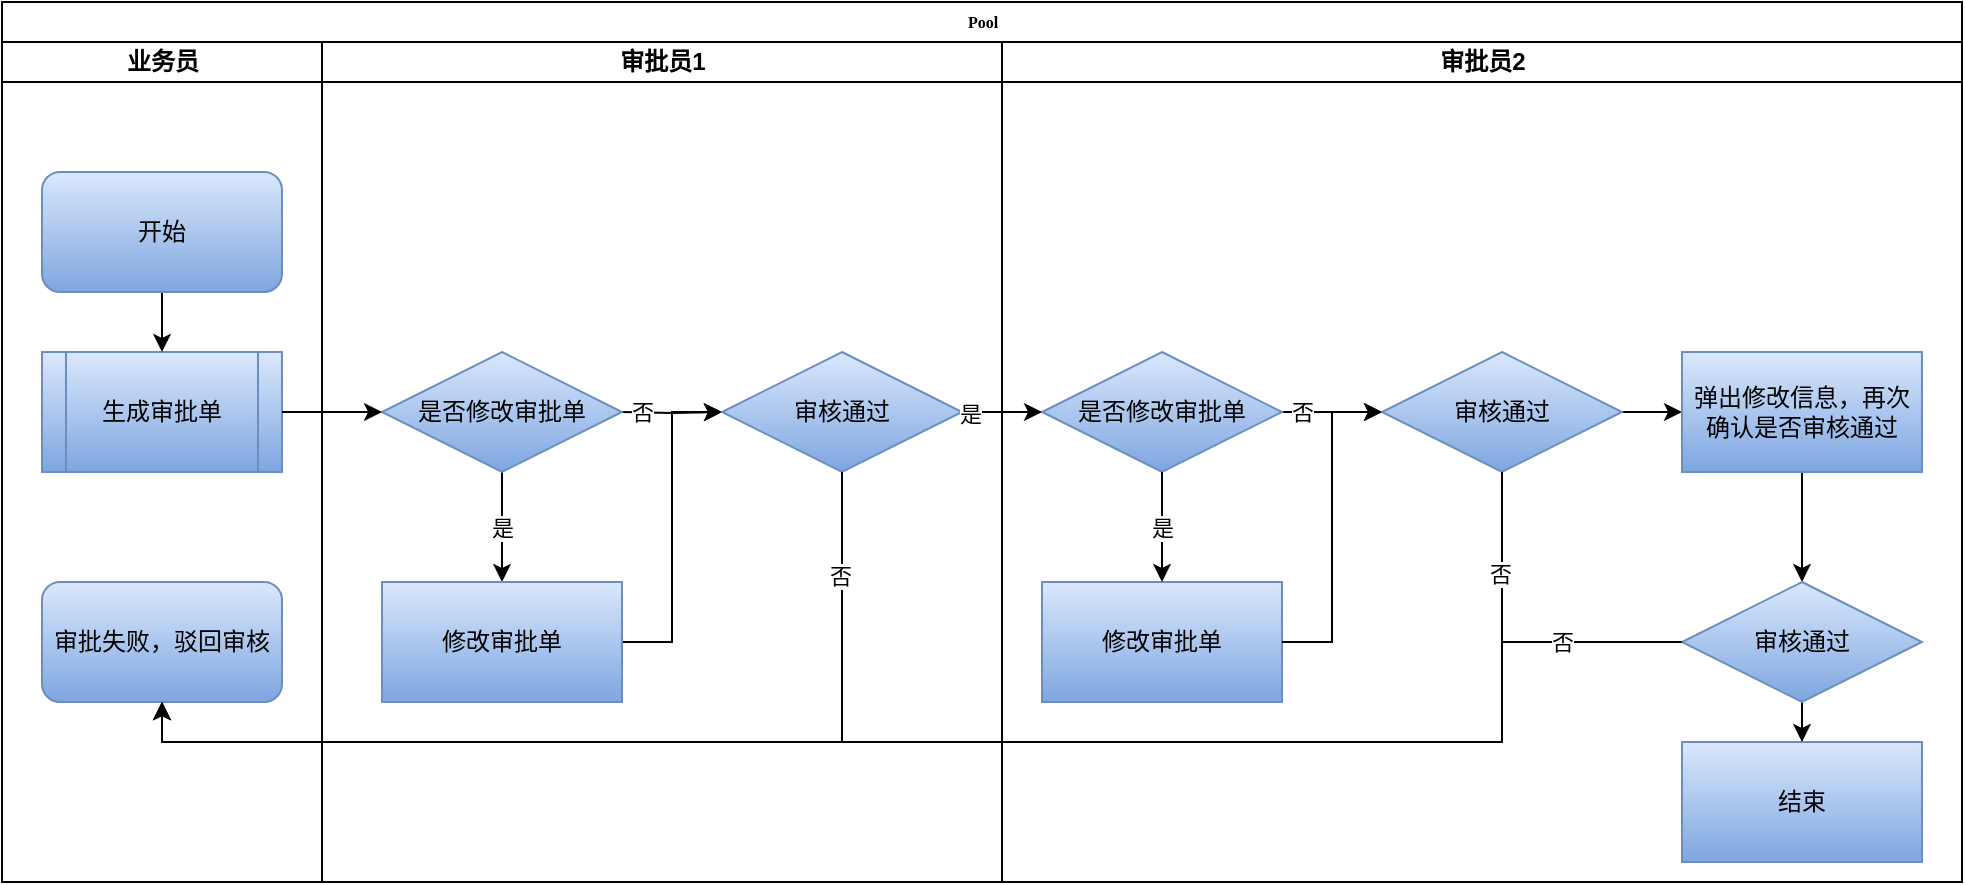 <mxfile version="16.2.2" type="github"><diagram name="Page-1" id="74e2e168-ea6b-b213-b513-2b3c1d86103e"><mxGraphModel dx="1237" dy="657" grid="1" gridSize="10" guides="1" tooltips="1" connect="1" arrows="1" fold="1" page="1" pageScale="1" pageWidth="1100" pageHeight="850" background="none" math="0" shadow="0"><root><mxCell id="0"/><mxCell id="1" parent="0"/><mxCell id="77e6c97f196da883-1" value="Pool" style="swimlane;html=1;childLayout=stackLayout;startSize=20;rounded=0;shadow=0;labelBackgroundColor=none;strokeWidth=1;fontFamily=Verdana;fontSize=8;align=center;" parent="1" vertex="1"><mxGeometry x="70" y="40" width="980" height="440" as="geometry"/></mxCell><mxCell id="77e6c97f196da883-2" value="业务员" style="swimlane;html=1;startSize=20;" parent="77e6c97f196da883-1" vertex="1"><mxGeometry y="20" width="160" height="420" as="geometry"/></mxCell><mxCell id="1piqZqNpJrf6DNhW84Io-1" value="生成审批单" style="shape=process;whiteSpace=wrap;html=1;backgroundOutline=1;fillColor=#dae8fc;gradientColor=#7ea6e0;strokeColor=#6c8ebf;" vertex="1" parent="77e6c97f196da883-2"><mxGeometry x="20" y="155" width="120" height="60" as="geometry"/></mxCell><mxCell id="1piqZqNpJrf6DNhW84Io-3" style="edgeStyle=orthogonalEdgeStyle;rounded=0;orthogonalLoop=1;jettySize=auto;html=1;entryX=0.5;entryY=0;entryDx=0;entryDy=0;" edge="1" parent="77e6c97f196da883-2" source="1piqZqNpJrf6DNhW84Io-2" target="1piqZqNpJrf6DNhW84Io-1"><mxGeometry relative="1" as="geometry"/></mxCell><mxCell id="1piqZqNpJrf6DNhW84Io-2" value="开始" style="rounded=1;whiteSpace=wrap;html=1;fillColor=#dae8fc;gradientColor=#7ea6e0;strokeColor=#6c8ebf;" vertex="1" parent="77e6c97f196da883-2"><mxGeometry x="20" y="65" width="120" height="60" as="geometry"/></mxCell><mxCell id="1piqZqNpJrf6DNhW84Io-35" value="审批失败，驳回审核" style="rounded=1;whiteSpace=wrap;html=1;fillColor=#dae8fc;gradientColor=#7ea6e0;strokeColor=#6c8ebf;" vertex="1" parent="77e6c97f196da883-2"><mxGeometry x="20" y="270" width="120" height="60" as="geometry"/></mxCell><mxCell id="77e6c97f196da883-3" value="审批员1" style="swimlane;html=1;startSize=20;" parent="77e6c97f196da883-1" vertex="1"><mxGeometry x="160" y="20" width="340" height="420" as="geometry"/></mxCell><mxCell id="1piqZqNpJrf6DNhW84Io-23" value="否" style="edgeStyle=orthogonalEdgeStyle;rounded=0;orthogonalLoop=1;jettySize=auto;html=1;entryX=0;entryY=0.5;entryDx=0;entryDy=0;" edge="1" parent="77e6c97f196da883-3" target="1piqZqNpJrf6DNhW84Io-22"><mxGeometry x="-0.6" relative="1" as="geometry"><mxPoint x="150" y="185" as="sourcePoint"/><mxPoint as="offset"/></mxGeometry></mxCell><mxCell id="1piqZqNpJrf6DNhW84Io-25" value="是" style="edgeStyle=orthogonalEdgeStyle;rounded=0;orthogonalLoop=1;jettySize=auto;html=1;entryX=0.5;entryY=0;entryDx=0;entryDy=0;" edge="1" parent="77e6c97f196da883-3" source="1piqZqNpJrf6DNhW84Io-16" target="1piqZqNpJrf6DNhW84Io-19"><mxGeometry relative="1" as="geometry"/></mxCell><mxCell id="1piqZqNpJrf6DNhW84Io-16" value="是否修改审批单" style="rhombus;whiteSpace=wrap;html=1;fillColor=#dae8fc;gradientColor=#7ea6e0;strokeColor=#6c8ebf;" vertex="1" parent="77e6c97f196da883-3"><mxGeometry x="30" y="155" width="120" height="60" as="geometry"/></mxCell><mxCell id="1piqZqNpJrf6DNhW84Io-26" style="edgeStyle=orthogonalEdgeStyle;rounded=0;orthogonalLoop=1;jettySize=auto;html=1;entryX=0;entryY=0.5;entryDx=0;entryDy=0;" edge="1" parent="77e6c97f196da883-3" source="1piqZqNpJrf6DNhW84Io-19" target="1piqZqNpJrf6DNhW84Io-22"><mxGeometry relative="1" as="geometry"/></mxCell><mxCell id="1piqZqNpJrf6DNhW84Io-19" value="修改审批单" style="whiteSpace=wrap;html=1;fillColor=#dae8fc;gradientColor=#7ea6e0;strokeColor=#6c8ebf;" vertex="1" parent="77e6c97f196da883-3"><mxGeometry x="30" y="270" width="120" height="60" as="geometry"/></mxCell><mxCell id="1piqZqNpJrf6DNhW84Io-22" value="审核通过" style="rhombus;whiteSpace=wrap;html=1;fillColor=#dae8fc;gradientColor=#7ea6e0;strokeColor=#6c8ebf;" vertex="1" parent="77e6c97f196da883-3"><mxGeometry x="200" y="155" width="120" height="60" as="geometry"/></mxCell><mxCell id="77e6c97f196da883-4" value="审批员2" style="swimlane;html=1;startSize=20;" parent="77e6c97f196da883-1" vertex="1"><mxGeometry x="500" y="20" width="480" height="420" as="geometry"/></mxCell><mxCell id="1piqZqNpJrf6DNhW84Io-27" value="否" style="edgeStyle=orthogonalEdgeStyle;rounded=0;orthogonalLoop=1;jettySize=auto;html=1;entryX=0;entryY=0.5;entryDx=0;entryDy=0;exitX=1;exitY=0.5;exitDx=0;exitDy=0;" edge="1" parent="77e6c97f196da883-4" target="1piqZqNpJrf6DNhW84Io-32" source="1piqZqNpJrf6DNhW84Io-29"><mxGeometry x="-0.6" relative="1" as="geometry"><mxPoint x="140" y="180" as="sourcePoint"/><mxPoint as="offset"/></mxGeometry></mxCell><mxCell id="1piqZqNpJrf6DNhW84Io-29" value="是否修改审批单" style="rhombus;whiteSpace=wrap;html=1;fillColor=#dae8fc;gradientColor=#7ea6e0;strokeColor=#6c8ebf;" vertex="1" parent="77e6c97f196da883-4"><mxGeometry x="20" y="155" width="120" height="60" as="geometry"/></mxCell><mxCell id="1piqZqNpJrf6DNhW84Io-31" value="修改审批单" style="whiteSpace=wrap;html=1;fillColor=#dae8fc;gradientColor=#7ea6e0;strokeColor=#6c8ebf;" vertex="1" parent="77e6c97f196da883-4"><mxGeometry x="20" y="270" width="120" height="60" as="geometry"/></mxCell><mxCell id="1piqZqNpJrf6DNhW84Io-28" value="是" style="edgeStyle=orthogonalEdgeStyle;rounded=0;orthogonalLoop=1;jettySize=auto;html=1;entryX=0.5;entryY=0;entryDx=0;entryDy=0;" edge="1" parent="77e6c97f196da883-4" source="1piqZqNpJrf6DNhW84Io-29" target="1piqZqNpJrf6DNhW84Io-31"><mxGeometry relative="1" as="geometry"/></mxCell><mxCell id="1piqZqNpJrf6DNhW84Io-41" style="edgeStyle=orthogonalEdgeStyle;rounded=0;orthogonalLoop=1;jettySize=auto;html=1;" edge="1" parent="77e6c97f196da883-4" source="1piqZqNpJrf6DNhW84Io-32" target="1piqZqNpJrf6DNhW84Io-40"><mxGeometry relative="1" as="geometry"/></mxCell><mxCell id="1piqZqNpJrf6DNhW84Io-32" value="审核通过" style="rhombus;whiteSpace=wrap;html=1;fillColor=#dae8fc;gradientColor=#7ea6e0;strokeColor=#6c8ebf;" vertex="1" parent="77e6c97f196da883-4"><mxGeometry x="190" y="155" width="120" height="60" as="geometry"/></mxCell><mxCell id="1piqZqNpJrf6DNhW84Io-30" style="edgeStyle=orthogonalEdgeStyle;rounded=0;orthogonalLoop=1;jettySize=auto;html=1;entryX=0;entryY=0.5;entryDx=0;entryDy=0;" edge="1" parent="77e6c97f196da883-4" source="1piqZqNpJrf6DNhW84Io-31" target="1piqZqNpJrf6DNhW84Io-32"><mxGeometry relative="1" as="geometry"/></mxCell><mxCell id="1piqZqNpJrf6DNhW84Io-43" style="edgeStyle=orthogonalEdgeStyle;rounded=0;orthogonalLoop=1;jettySize=auto;html=1;" edge="1" parent="77e6c97f196da883-4" source="1piqZqNpJrf6DNhW84Io-40" target="1piqZqNpJrf6DNhW84Io-42"><mxGeometry relative="1" as="geometry"/></mxCell><mxCell id="1piqZqNpJrf6DNhW84Io-40" value="弹出修改信息，再次确认是否审核通过" style="whiteSpace=wrap;html=1;fillColor=#dae8fc;gradientColor=#7ea6e0;strokeColor=#6c8ebf;" vertex="1" parent="77e6c97f196da883-4"><mxGeometry x="340" y="155" width="120" height="60" as="geometry"/></mxCell><mxCell id="1piqZqNpJrf6DNhW84Io-47" style="edgeStyle=orthogonalEdgeStyle;rounded=0;orthogonalLoop=1;jettySize=auto;html=1;entryX=0.5;entryY=0;entryDx=0;entryDy=0;" edge="1" parent="77e6c97f196da883-4" source="1piqZqNpJrf6DNhW84Io-42" target="1piqZqNpJrf6DNhW84Io-46"><mxGeometry relative="1" as="geometry"/></mxCell><mxCell id="1piqZqNpJrf6DNhW84Io-42" value="审核通过" style="rhombus;whiteSpace=wrap;html=1;fillColor=#dae8fc;gradientColor=#7ea6e0;strokeColor=#6c8ebf;" vertex="1" parent="77e6c97f196da883-4"><mxGeometry x="340" y="270" width="120" height="60" as="geometry"/></mxCell><mxCell id="1piqZqNpJrf6DNhW84Io-46" value="结束" style="whiteSpace=wrap;html=1;fillColor=#dae8fc;gradientColor=#7ea6e0;strokeColor=#6c8ebf;" vertex="1" parent="77e6c97f196da883-4"><mxGeometry x="340" y="350" width="120" height="60" as="geometry"/></mxCell><mxCell id="1piqZqNpJrf6DNhW84Io-13" value="" style="edgeStyle=orthogonalEdgeStyle;rounded=0;orthogonalLoop=1;jettySize=auto;html=1;" edge="1" parent="77e6c97f196da883-1" source="1piqZqNpJrf6DNhW84Io-1"><mxGeometry relative="1" as="geometry"><mxPoint x="190" y="205" as="targetPoint"/></mxGeometry></mxCell><mxCell id="1piqZqNpJrf6DNhW84Io-33" style="edgeStyle=orthogonalEdgeStyle;rounded=0;orthogonalLoop=1;jettySize=auto;html=1;entryX=0;entryY=0.5;entryDx=0;entryDy=0;" edge="1" parent="77e6c97f196da883-1" source="1piqZqNpJrf6DNhW84Io-22" target="1piqZqNpJrf6DNhW84Io-29"><mxGeometry relative="1" as="geometry"/></mxCell><mxCell id="1piqZqNpJrf6DNhW84Io-34" value="是" style="edgeLabel;html=1;align=center;verticalAlign=middle;resizable=0;points=[];" vertex="1" connectable="0" parent="1piqZqNpJrf6DNhW84Io-33"><mxGeometry x="-0.789" y="-1" relative="1" as="geometry"><mxPoint as="offset"/></mxGeometry></mxCell><mxCell id="1piqZqNpJrf6DNhW84Io-36" style="edgeStyle=orthogonalEdgeStyle;rounded=0;orthogonalLoop=1;jettySize=auto;html=1;entryX=0.5;entryY=1;entryDx=0;entryDy=0;exitX=0.5;exitY=1;exitDx=0;exitDy=0;" edge="1" parent="77e6c97f196da883-1" source="1piqZqNpJrf6DNhW84Io-22" target="1piqZqNpJrf6DNhW84Io-35"><mxGeometry relative="1" as="geometry"/></mxCell><mxCell id="1piqZqNpJrf6DNhW84Io-38" value="否" style="edgeLabel;html=1;align=center;verticalAlign=middle;resizable=0;points=[];" vertex="1" connectable="0" parent="1piqZqNpJrf6DNhW84Io-36"><mxGeometry x="-0.79" y="-1" relative="1" as="geometry"><mxPoint as="offset"/></mxGeometry></mxCell><mxCell id="1piqZqNpJrf6DNhW84Io-37" style="edgeStyle=orthogonalEdgeStyle;rounded=0;orthogonalLoop=1;jettySize=auto;html=1;exitX=0.5;exitY=1;exitDx=0;exitDy=0;entryX=0.5;entryY=1;entryDx=0;entryDy=0;" edge="1" parent="77e6c97f196da883-1" source="1piqZqNpJrf6DNhW84Io-32" target="1piqZqNpJrf6DNhW84Io-35"><mxGeometry relative="1" as="geometry"><mxPoint x="80" y="360" as="targetPoint"/><Array as="points"><mxPoint x="750" y="370"/><mxPoint x="80" y="370"/></Array></mxGeometry></mxCell><mxCell id="1piqZqNpJrf6DNhW84Io-39" value="否" style="edgeLabel;html=1;align=center;verticalAlign=middle;resizable=0;points=[];" vertex="1" connectable="0" parent="1piqZqNpJrf6DNhW84Io-37"><mxGeometry x="-0.876" y="-1" relative="1" as="geometry"><mxPoint as="offset"/></mxGeometry></mxCell><mxCell id="1piqZqNpJrf6DNhW84Io-44" style="edgeStyle=orthogonalEdgeStyle;rounded=0;orthogonalLoop=1;jettySize=auto;html=1;entryX=0.5;entryY=1;entryDx=0;entryDy=0;exitX=0;exitY=0.5;exitDx=0;exitDy=0;" edge="1" parent="77e6c97f196da883-1" source="1piqZqNpJrf6DNhW84Io-42" target="1piqZqNpJrf6DNhW84Io-35"><mxGeometry relative="1" as="geometry"><Array as="points"><mxPoint x="750" y="320"/><mxPoint x="750" y="370"/><mxPoint x="80" y="370"/></Array></mxGeometry></mxCell><mxCell id="1piqZqNpJrf6DNhW84Io-45" value="否" style="edgeLabel;html=1;align=center;verticalAlign=middle;resizable=0;points=[];" vertex="1" connectable="0" parent="1piqZqNpJrf6DNhW84Io-44"><mxGeometry x="-0.766" y="1" relative="1" as="geometry"><mxPoint x="29" y="-7" as="offset"/></mxGeometry></mxCell></root></mxGraphModel></diagram></mxfile>